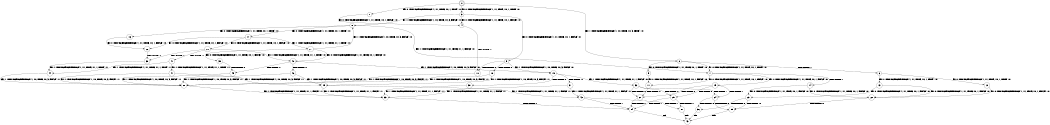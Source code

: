 digraph BCG {
size = "7, 10.5";
center = TRUE;
node [shape = circle];
0 [peripheries = 2];
0 -> 1 [label = "EX !0 !ATOMIC_EXCH_BRANCH (1, +1, TRUE, +0, 1, TRUE) !:0:"];
0 -> 2 [label = "EX !1 !ATOMIC_EXCH_BRANCH (1, +0, TRUE, +0, 3, TRUE) !:0:"];
0 -> 3 [label = "EX !0 !ATOMIC_EXCH_BRANCH (1, +1, TRUE, +0, 1, TRUE) !:0:"];
1 -> 4 [label = "EX !0 !ATOMIC_EXCH_BRANCH (1, +1, TRUE, +0, 1, FALSE) !:0:"];
2 -> 5 [label = "EX !0 !ATOMIC_EXCH_BRANCH (1, +1, TRUE, +0, 1, TRUE) !:0:"];
2 -> 6 [label = "TERMINATE !1"];
2 -> 7 [label = "EX !0 !ATOMIC_EXCH_BRANCH (1, +1, TRUE, +0, 1, TRUE) !:0:"];
3 -> 4 [label = "EX !0 !ATOMIC_EXCH_BRANCH (1, +1, TRUE, +0, 1, FALSE) !:0:"];
3 -> 8 [label = "EX !1 !ATOMIC_EXCH_BRANCH (1, +0, TRUE, +0, 3, FALSE) !:0:"];
3 -> 9 [label = "EX !0 !ATOMIC_EXCH_BRANCH (1, +1, TRUE, +0, 1, FALSE) !:0:"];
4 -> 10 [label = "TERMINATE !0"];
5 -> 11 [label = "EX !0 !ATOMIC_EXCH_BRANCH (1, +1, TRUE, +0, 1, FALSE) !:0:"];
6 -> 12 [label = "EX !0 !ATOMIC_EXCH_BRANCH (1, +1, TRUE, +0, 1, TRUE) !:0:"];
6 -> 13 [label = "EX !0 !ATOMIC_EXCH_BRANCH (1, +1, TRUE, +0, 1, TRUE) !:0:"];
7 -> 11 [label = "EX !0 !ATOMIC_EXCH_BRANCH (1, +1, TRUE, +0, 1, FALSE) !:0:"];
7 -> 14 [label = "TERMINATE !1"];
7 -> 15 [label = "EX !0 !ATOMIC_EXCH_BRANCH (1, +1, TRUE, +0, 1, FALSE) !:0:"];
8 -> 16 [label = "EX !0 !ATOMIC_EXCH_BRANCH (1, +1, TRUE, +0, 1, TRUE) !:0:"];
8 -> 7 [label = "EX !1 !ATOMIC_EXCH_BRANCH (1, +1, TRUE, +1, 1, FALSE) !:0:"];
8 -> 17 [label = "EX !0 !ATOMIC_EXCH_BRANCH (1, +1, TRUE, +0, 1, TRUE) !:0:"];
9 -> 10 [label = "TERMINATE !0"];
9 -> 18 [label = "TERMINATE !0"];
9 -> 19 [label = "EX !1 !ATOMIC_EXCH_BRANCH (1, +0, TRUE, +0, 3, FALSE) !:0:"];
10 -> 20 [label = "EX !1 !ATOMIC_EXCH_BRANCH (1, +0, TRUE, +0, 3, FALSE) !:1:"];
11 -> 21 [label = "TERMINATE !0"];
12 -> 22 [label = "EX !0 !ATOMIC_EXCH_BRANCH (1, +1, TRUE, +0, 1, FALSE) !:0:"];
13 -> 22 [label = "EX !0 !ATOMIC_EXCH_BRANCH (1, +1, TRUE, +0, 1, FALSE) !:0:"];
13 -> 23 [label = "EX !0 !ATOMIC_EXCH_BRANCH (1, +1, TRUE, +0, 1, FALSE) !:0:"];
14 -> 22 [label = "EX !0 !ATOMIC_EXCH_BRANCH (1, +1, TRUE, +0, 1, FALSE) !:0:"];
14 -> 23 [label = "EX !0 !ATOMIC_EXCH_BRANCH (1, +1, TRUE, +0, 1, FALSE) !:0:"];
15 -> 21 [label = "TERMINATE !0"];
15 -> 24 [label = "TERMINATE !1"];
15 -> 25 [label = "TERMINATE !0"];
16 -> 26 [label = "EX !0 !ATOMIC_EXCH_BRANCH (1, +1, TRUE, +0, 1, FALSE) !:0:"];
17 -> 26 [label = "EX !0 !ATOMIC_EXCH_BRANCH (1, +1, TRUE, +0, 1, FALSE) !:0:"];
17 -> 27 [label = "EX !1 !ATOMIC_EXCH_BRANCH (1, +1, TRUE, +1, 1, TRUE) !:0:"];
17 -> 28 [label = "EX !0 !ATOMIC_EXCH_BRANCH (1, +1, TRUE, +0, 1, FALSE) !:0:"];
18 -> 20 [label = "EX !1 !ATOMIC_EXCH_BRANCH (1, +0, TRUE, +0, 3, FALSE) !:1:"];
18 -> 29 [label = "EX !1 !ATOMIC_EXCH_BRANCH (1, +0, TRUE, +0, 3, FALSE) !:1:"];
19 -> 30 [label = "TERMINATE !0"];
19 -> 31 [label = "TERMINATE !0"];
19 -> 32 [label = "EX !1 !ATOMIC_EXCH_BRANCH (1, +1, TRUE, +1, 1, FALSE) !:0:"];
20 -> 33 [label = "EX !1 !ATOMIC_EXCH_BRANCH (1, +1, TRUE, +1, 1, FALSE) !:1:"];
21 -> 34 [label = "TERMINATE !1"];
22 -> 35 [label = "TERMINATE !0"];
23 -> 35 [label = "TERMINATE !0"];
23 -> 36 [label = "TERMINATE !0"];
24 -> 35 [label = "TERMINATE !0"];
24 -> 36 [label = "TERMINATE !0"];
25 -> 34 [label = "TERMINATE !1"];
25 -> 37 [label = "TERMINATE !1"];
26 -> 38 [label = "TERMINATE !0"];
27 -> 39 [label = "EX !0 !ATOMIC_EXCH_BRANCH (1, +1, TRUE, +0, 1, FALSE) !:0:"];
27 -> 8 [label = "EX !1 !ATOMIC_EXCH_BRANCH (1, +0, TRUE, +0, 3, FALSE) !:0:"];
27 -> 40 [label = "EX !0 !ATOMIC_EXCH_BRANCH (1, +1, TRUE, +0, 1, FALSE) !:0:"];
28 -> 38 [label = "TERMINATE !0"];
28 -> 41 [label = "TERMINATE !0"];
28 -> 40 [label = "EX !1 !ATOMIC_EXCH_BRANCH (1, +1, TRUE, +1, 1, TRUE) !:0:"];
29 -> 33 [label = "EX !1 !ATOMIC_EXCH_BRANCH (1, +1, TRUE, +1, 1, FALSE) !:1:"];
29 -> 42 [label = "EX !1 !ATOMIC_EXCH_BRANCH (1, +1, TRUE, +1, 1, FALSE) !:1:"];
30 -> 33 [label = "EX !1 !ATOMIC_EXCH_BRANCH (1, +1, TRUE, +1, 1, FALSE) !:1:"];
31 -> 33 [label = "EX !1 !ATOMIC_EXCH_BRANCH (1, +1, TRUE, +1, 1, FALSE) !:1:"];
31 -> 42 [label = "EX !1 !ATOMIC_EXCH_BRANCH (1, +1, TRUE, +1, 1, FALSE) !:1:"];
32 -> 21 [label = "TERMINATE !0"];
32 -> 24 [label = "TERMINATE !1"];
32 -> 25 [label = "TERMINATE !0"];
33 -> 34 [label = "TERMINATE !1"];
34 -> 43 [label = "exit"];
35 -> 43 [label = "exit"];
36 -> 43 [label = "exit"];
37 -> 43 [label = "exit"];
38 -> 44 [label = "EX !1 !ATOMIC_EXCH_BRANCH (1, +1, TRUE, +1, 1, TRUE) !:1:"];
39 -> 45 [label = "TERMINATE !0"];
40 -> 45 [label = "TERMINATE !0"];
40 -> 46 [label = "TERMINATE !0"];
40 -> 19 [label = "EX !1 !ATOMIC_EXCH_BRANCH (1, +0, TRUE, +0, 3, FALSE) !:0:"];
41 -> 44 [label = "EX !1 !ATOMIC_EXCH_BRANCH (1, +1, TRUE, +1, 1, TRUE) !:1:"];
41 -> 47 [label = "EX !1 !ATOMIC_EXCH_BRANCH (1, +1, TRUE, +1, 1, TRUE) !:1:"];
42 -> 34 [label = "TERMINATE !1"];
42 -> 37 [label = "TERMINATE !1"];
44 -> 20 [label = "EX !1 !ATOMIC_EXCH_BRANCH (1, +0, TRUE, +0, 3, FALSE) !:1:"];
45 -> 20 [label = "EX !1 !ATOMIC_EXCH_BRANCH (1, +0, TRUE, +0, 3, FALSE) !:1:"];
46 -> 20 [label = "EX !1 !ATOMIC_EXCH_BRANCH (1, +0, TRUE, +0, 3, FALSE) !:1:"];
46 -> 29 [label = "EX !1 !ATOMIC_EXCH_BRANCH (1, +0, TRUE, +0, 3, FALSE) !:1:"];
47 -> 20 [label = "EX !1 !ATOMIC_EXCH_BRANCH (1, +0, TRUE, +0, 3, FALSE) !:1:"];
47 -> 29 [label = "EX !1 !ATOMIC_EXCH_BRANCH (1, +0, TRUE, +0, 3, FALSE) !:1:"];
}
